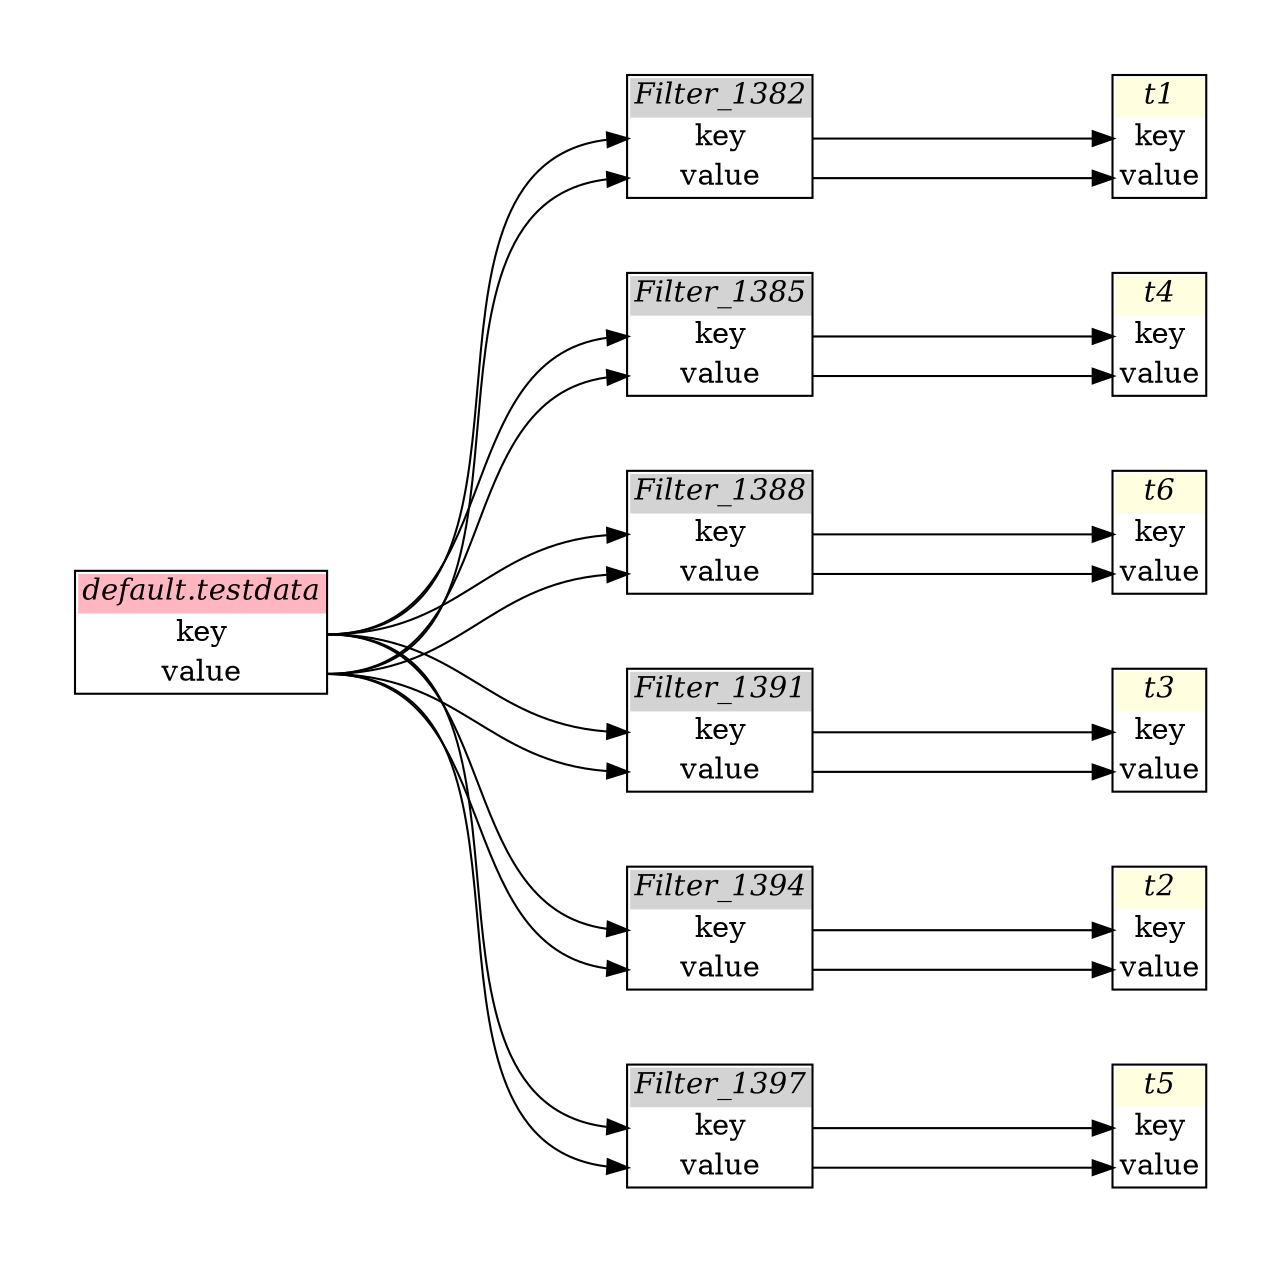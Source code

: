 // Automatically generated by SQLFlowTestSuite


digraph {
  graph [pad="0.5", nodesep="0.5", ranksep="2", fontname="Helvetica"];
  node [shape=plain]
  rankdir=LR;

  
"Filter_1382" [label=<
<table border="1" cellborder="0" cellspacing="0">
  <tr><td bgcolor="lightgray"><i>Filter_1382</i></td></tr>
  <tr><td port="0">key</td></tr>
<tr><td port="1">value</td></tr>
</table>>];
         

"Filter_1385" [label=<
<table border="1" cellborder="0" cellspacing="0">
  <tr><td bgcolor="lightgray"><i>Filter_1385</i></td></tr>
  <tr><td port="0">key</td></tr>
<tr><td port="1">value</td></tr>
</table>>];
         

"Filter_1388" [label=<
<table border="1" cellborder="0" cellspacing="0">
  <tr><td bgcolor="lightgray"><i>Filter_1388</i></td></tr>
  <tr><td port="0">key</td></tr>
<tr><td port="1">value</td></tr>
</table>>];
         

"Filter_1391" [label=<
<table border="1" cellborder="0" cellspacing="0">
  <tr><td bgcolor="lightgray"><i>Filter_1391</i></td></tr>
  <tr><td port="0">key</td></tr>
<tr><td port="1">value</td></tr>
</table>>];
         

"Filter_1394" [label=<
<table border="1" cellborder="0" cellspacing="0">
  <tr><td bgcolor="lightgray"><i>Filter_1394</i></td></tr>
  <tr><td port="0">key</td></tr>
<tr><td port="1">value</td></tr>
</table>>];
         

"Filter_1397" [label=<
<table border="1" cellborder="0" cellspacing="0">
  <tr><td bgcolor="lightgray"><i>Filter_1397</i></td></tr>
  <tr><td port="0">key</td></tr>
<tr><td port="1">value</td></tr>
</table>>];
         

"default.testdata" [label=<
<table border="1" cellborder="0" cellspacing="0">
  <tr><td bgcolor="lightpink"><i>default.testdata</i></td></tr>
  <tr><td port="0">key</td></tr>
<tr><td port="1">value</td></tr>
</table>>];
       

"default.testdata" [label=<
<table border="1" cellborder="0" cellspacing="0">
  <tr><td bgcolor="lightpink"><i>default.testdata</i></td></tr>
  <tr><td port="0">key</td></tr>
<tr><td port="1">value</td></tr>
</table>>];
       

"default.testdata" [label=<
<table border="1" cellborder="0" cellspacing="0">
  <tr><td bgcolor="lightpink"><i>default.testdata</i></td></tr>
  <tr><td port="0">key</td></tr>
<tr><td port="1">value</td></tr>
</table>>];
       

"default.testdata" [label=<
<table border="1" cellborder="0" cellspacing="0">
  <tr><td bgcolor="lightpink"><i>default.testdata</i></td></tr>
  <tr><td port="0">key</td></tr>
<tr><td port="1">value</td></tr>
</table>>];
       

"default.testdata" [label=<
<table border="1" cellborder="0" cellspacing="0">
  <tr><td bgcolor="lightpink"><i>default.testdata</i></td></tr>
  <tr><td port="0">key</td></tr>
<tr><td port="1">value</td></tr>
</table>>];
       

"default.testdata" [label=<
<table border="1" cellborder="0" cellspacing="0">
  <tr><td bgcolor="lightpink"><i>default.testdata</i></td></tr>
  <tr><td port="0">key</td></tr>
<tr><td port="1">value</td></tr>
</table>>];
       

"t1" [label=<
<table border="1" cellborder="0" cellspacing="0">
  <tr><td bgcolor="lightyellow"><i>t1</i></td></tr>
  <tr><td port="0">key</td></tr>
<tr><td port="1">value</td></tr>
</table>>];
           

"t2" [label=<
<table border="1" cellborder="0" cellspacing="0">
  <tr><td bgcolor="lightyellow"><i>t2</i></td></tr>
  <tr><td port="0">key</td></tr>
<tr><td port="1">value</td></tr>
</table>>];
           

"t3" [label=<
<table border="1" cellborder="0" cellspacing="0">
  <tr><td bgcolor="lightyellow"><i>t3</i></td></tr>
  <tr><td port="0">key</td></tr>
<tr><td port="1">value</td></tr>
</table>>];
           

"t4" [label=<
<table border="1" cellborder="0" cellspacing="0">
  <tr><td bgcolor="lightyellow"><i>t4</i></td></tr>
  <tr><td port="0">key</td></tr>
<tr><td port="1">value</td></tr>
</table>>];
           

"t5" [label=<
<table border="1" cellborder="0" cellspacing="0">
  <tr><td bgcolor="lightyellow"><i>t5</i></td></tr>
  <tr><td port="0">key</td></tr>
<tr><td port="1">value</td></tr>
</table>>];
           

"t6" [label=<
<table border="1" cellborder="0" cellspacing="0">
  <tr><td bgcolor="lightyellow"><i>t6</i></td></tr>
  <tr><td port="0">key</td></tr>
<tr><td port="1">value</td></tr>
</table>>];
           
  "Filter_1382":0 -> "t1":0;
"Filter_1382":1 -> "t1":1;
"Filter_1385":0 -> "t4":0;
"Filter_1385":1 -> "t4":1;
"Filter_1388":0 -> "t6":0;
"Filter_1388":1 -> "t6":1;
"Filter_1391":0 -> "t3":0;
"Filter_1391":1 -> "t3":1;
"Filter_1394":0 -> "t2":0;
"Filter_1394":1 -> "t2":1;
"Filter_1397":0 -> "t5":0;
"Filter_1397":1 -> "t5":1;
"default.testdata":0 -> "Filter_1382":0;
"default.testdata":0 -> "Filter_1385":0;
"default.testdata":0 -> "Filter_1388":0;
"default.testdata":0 -> "Filter_1391":0;
"default.testdata":0 -> "Filter_1394":0;
"default.testdata":0 -> "Filter_1397":0;
"default.testdata":1 -> "Filter_1382":1;
"default.testdata":1 -> "Filter_1385":1;
"default.testdata":1 -> "Filter_1388":1;
"default.testdata":1 -> "Filter_1391":1;
"default.testdata":1 -> "Filter_1394":1;
"default.testdata":1 -> "Filter_1397":1;
}
       